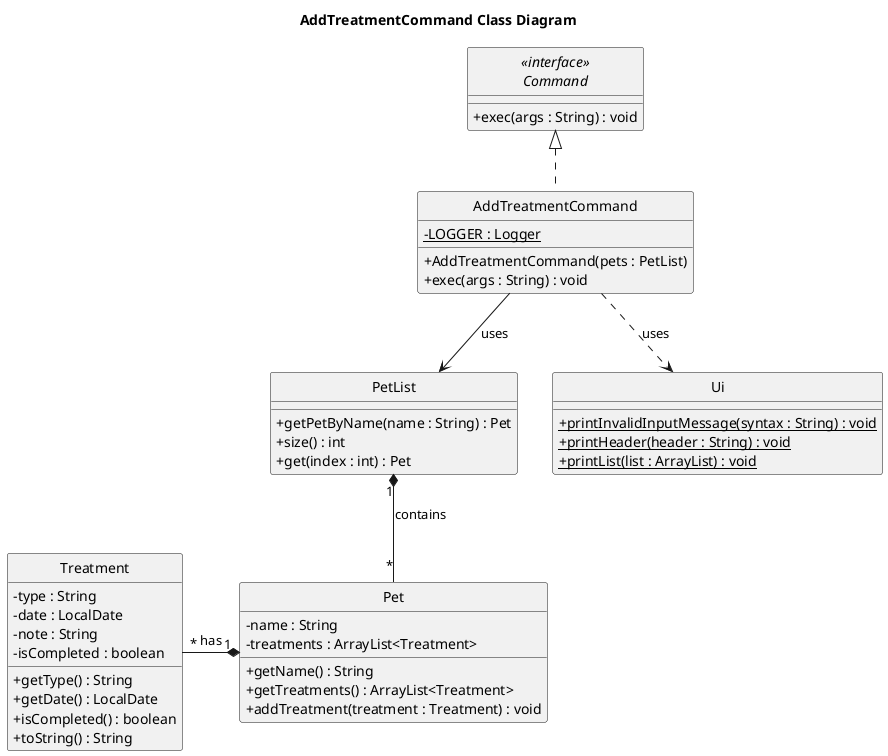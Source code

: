 @startuml
skinparam classAttributeIconSize 0
hide circle
title AddTreatmentCommand Class Diagram

class AddTreatmentCommand {
    - {static} LOGGER : Logger
    + AddTreatmentCommand(pets : PetList)
    + exec(args : String) : void
}

interface "<<interface>>\nCommand" as Command {
    + exec(args : String) : void
}

class PetList {
    + getPetByName(name : String) : Pet
    + size() : int
    + get(index : int) : Pet
}

class Pet {
    - name : String
    - treatments : ArrayList<Treatment>
    + getName() : String
    + getTreatments() : ArrayList<Treatment>
    + addTreatment(treatment : Treatment) : void
}

class Treatment {
    - type : String
    - date : LocalDate
    - note : String
    - isCompleted : boolean
    + getType() : String
    + getDate() : LocalDate
    + isCompleted() : boolean
    + toString() : String
}

class Ui {
    + {static} printInvalidInputMessage(syntax : String) : void
    + {static} printHeader(header : String) : void
    + {static} printList(list : ArrayList) : void
}

Command <|.. AddTreatmentCommand
AddTreatmentCommand -down-> PetList : uses
AddTreatmentCommand ..> Ui : uses
PetList "1" *-- "*" Pet : contains
Pet "1" *-left- "*" Treatment : has

@enduml
